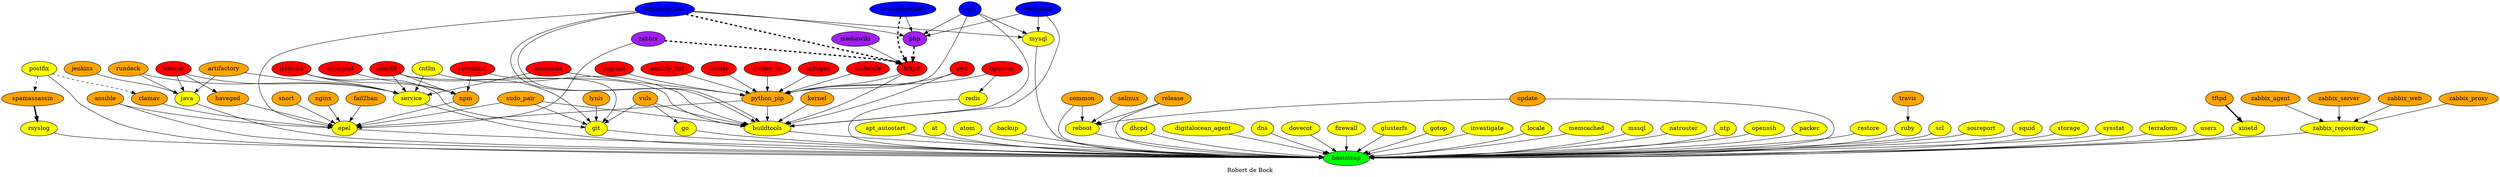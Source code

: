 digraph hierarchy {
  label = "Robert de Bock" ;
  {
    anaconda [fillcolor=red style=filled]
    ansible [fillcolor=orange style=filled]
    ansible_lint [fillcolor=red style=filled]
    apt_autostart [fillcolor=yellow style=filled]
    ara [fillcolor=blue style=filled]
    artifactory [fillcolor=orange style=filled]
    at [fillcolor=yellow style=filled]
    atom [fillcolor=yellow style=filled]
    awx [fillcolor=red style=filled]
    backup [fillcolor=yellow style=filled]
    bootstrap [fillcolor=green style=filled]
    buildtools [fillcolor=yellow style=filled]
    clamav [fillcolor=orange style=filled]
    cloud9 [fillcolor=red style=filled]
    cntlm [fillcolor=yellow style=filled]
    common [fillcolor=orange style=filled]
    dhcpd [fillcolor=yellow style=filled]
    "digitalocean_agent" [fillcolor=yellow style=filled]
    dns [fillcolor=yellow style=filled]
    docker [fillcolor=red style=filled]
    docker_ce [fillcolor=red style=filled]
    dovecot [fillcolor=yellow style=filled]
    epel [fillcolor=yellow style=filled]
    etherpad [fillcolor=red style=filled]
    fail2ban [fillcolor=orange style=filled]
    firewall [fillcolor=yellow style=filled]
    git [fillcolor=yellow style=filled]
    glusterfs [fillcolor=yellow style=filled]
    go [fillcolor=yellow style=filled]
    gotop [fillcolor=yellow style=filled]
    haveged [fillcolor=orange style=filled]
    httpd [fillcolor=red style=filled]
    investigate [fillcolor=yellow style=filled]
    irslackd [fillcolor=red style=filled]
    java [fillcolor=yellow style=filled]
    jenkins [fillcolor=orange style=filled]
    kernel [fillcolor=orange style=filled]
    locale [fillcolor=yellow style=filled]
    lynis [fillcolor=orange style=filled]
    mediawiki [fillcolor=purple style=filled]
    memcached [fillcolor=yellow style=filled]
    mitogen [fillcolor=red style=filled]
    molecule [fillcolor=red style=filled]
    mssql [fillcolor=yellow style=filled]
    mysql [fillcolor=yellow style=filled]
    natrouter [fillcolor=yellow style=filled]
    nginx [fillcolor=orange style=filled]
    npm [fillcolor=orange style=filled]
    ntp [fillcolor=yellow style=filled]
    openvas [fillcolor=red style=filled]
    openssh [fillcolor=yellow style=filled]
    owncloud [fillcolor=blue style=filled]
    packer [fillcolor=yellow style=filled]
    php [fillcolor=purple style=filled]
    phpmyadmin [fillcolor=blue style=filled]
    postfix [fillcolor=yellow style=filled]
    "python_pip" [fillcolor=orange style=filled]
    redis [fillcolor=yellow style=filled]
    reboot [fillcolor=yellow style=filled]
    revealmd [fillcolor=red style=filled]
    release [fillcolor=orange style=filled]
    restore [fillcolor=yellow style=filled]
    roundcubemail [fillcolor=blue style=filled]
    rsyslog [fillcolor=yellow style=filled]
    ruby [fillcolor=yellow style=filled]
    rundeck [fillcolor=orange style=filled]
    scl [fillcolor=yellow style=filled]
    selinux [fillcolor=orange style=filled]
    service [fillcolor=yellow style=filled]
    snort [fillcolor=orange style=filled]
    sosreport [fillcolor=yellow style=filled]
    spamassassin [fillcolor=orange style=filled]
    squid [fillcolor=yellow style=filled]
    storage [fillcolor=yellow style=filled]
    "sudo_pair" [fillcolor=orange style=filled]
    sysstat [fillcolor=yellow style=filled]
    terraform [fillcolor=yellow style=filled]
    tftpd [fillcolor=orange style=filled]
    tomcat [fillcolor=red style=filled]
    travis [fillcolor=orange style=filled]
    update [fillcolor=orange style=filled]
    users [fillcolor=yellow style=filled]
    vuls [fillcolor=orange style=filled]
    vagrant [fillcolor=red style=filled]
    xinetd [fillcolor=yellow style=filled]
    zabbix [fillcolor=purple style=filled]
    zabbix_repository [fillcolor=yellow style=filled]
    zabbix_agent [fillcolor=orange style=filled]
    zabbix_server [fillcolor=orange style=filled]
    zabbix_web [fillcolor=orange style=filled]
    zabbix_proxy [fillcolor=orange style=filled]
  }
  {ansible apt_autostart at atom backup buildtools common dhcpd "digitalocean_agent" dns dovecot epel firewall git glusterfs go gotop investigate java locale memcached mysql mssql natrouter ntp openssh packer postfix reboot redis release restore rsyslog ruby scl service sosreport squid storage sysstat terraform update users xinetd zabbix_repository} -> bootstrap
  {ansible clamav fail2ban haveged nginx npm phpmyadmin "python_pip" snort "sudo_pair" zabbix} -> epel
  {common release selinux update} -> reboot
  {zabbix_agent zabbix_server zabbix_web zabbix_proxy} -> zabbix_repository
  postfix -> {spamassassin clamav} [style=dashed]
  travis -> ruby
  {anaconda ansible_lint ara awx docker docker_ce httpd mitogen molecule openvas vagrant} -> "python_pip"
  openvas -> redis
  {cloud9 etherpad irslackd revealmd} -> npm
  vuls -> go
  tftpd -> xinetd  [penwidth=3]
  {ara owncloud phpmyadmin} -> {buildtools php mysql}
  {php phpmyadmin roundcubemail zabbix} -> httpd [style=dashed penwidth=3]
  mediawiki -> httpd
  {awx cntlm cloud9 httpd kernel phpmyadmin "python_pip" vuls} -> buildtools
  roundcubemail -> php
  {cloud9 irslackd lynis revealmd sudo_pair vuls} -> git
  {"sudo_pair"} -> {buildtools}
  {artifactory jenkins rundeck tomcat} -> java
  {anaconda artifactory cloud9 cntlm irslackd rundeck tomcat} -> service
  tomcat -> haveged
  spamassassin -> rsyslog [penwidth=3]
}
